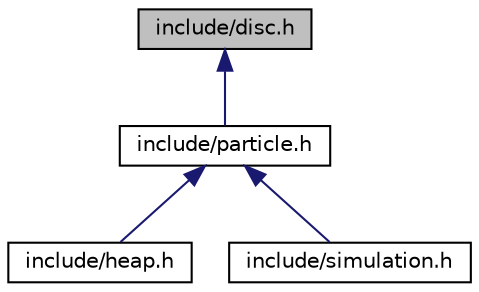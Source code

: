 digraph "include/disc.h"
{
  edge [fontname="Helvetica",fontsize="10",labelfontname="Helvetica",labelfontsize="10"];
  node [fontname="Helvetica",fontsize="10",shape=record];
  Node1 [label="include/disc.h",height=0.2,width=0.4,color="black", fillcolor="grey75", style="filled" fontcolor="black"];
  Node1 -> Node2 [dir="back",color="midnightblue",fontsize="10",style="solid",fontname="Helvetica"];
  Node2 [label="include/particle.h",height=0.2,width=0.4,color="black", fillcolor="white", style="filled",URL="$particle_8h.html",tooltip="Simple definition of a particle. "];
  Node2 -> Node3 [dir="back",color="midnightblue",fontsize="10",style="solid",fontname="Helvetica"];
  Node3 [label="include/heap.h",height=0.2,width=0.4,color="black", fillcolor="white", style="filled",URL="$heap_8h.html",tooltip="Simple definition of a binary heap containing floats values. "];
  Node2 -> Node4 [dir="back",color="midnightblue",fontsize="10",style="solid",fontname="Helvetica"];
  Node4 [label="include/simulation.h",height=0.2,width=0.4,color="black", fillcolor="white", style="filled",URL="$simulation_8h.html",tooltip="Simulation of the clash of particles. "];
}
